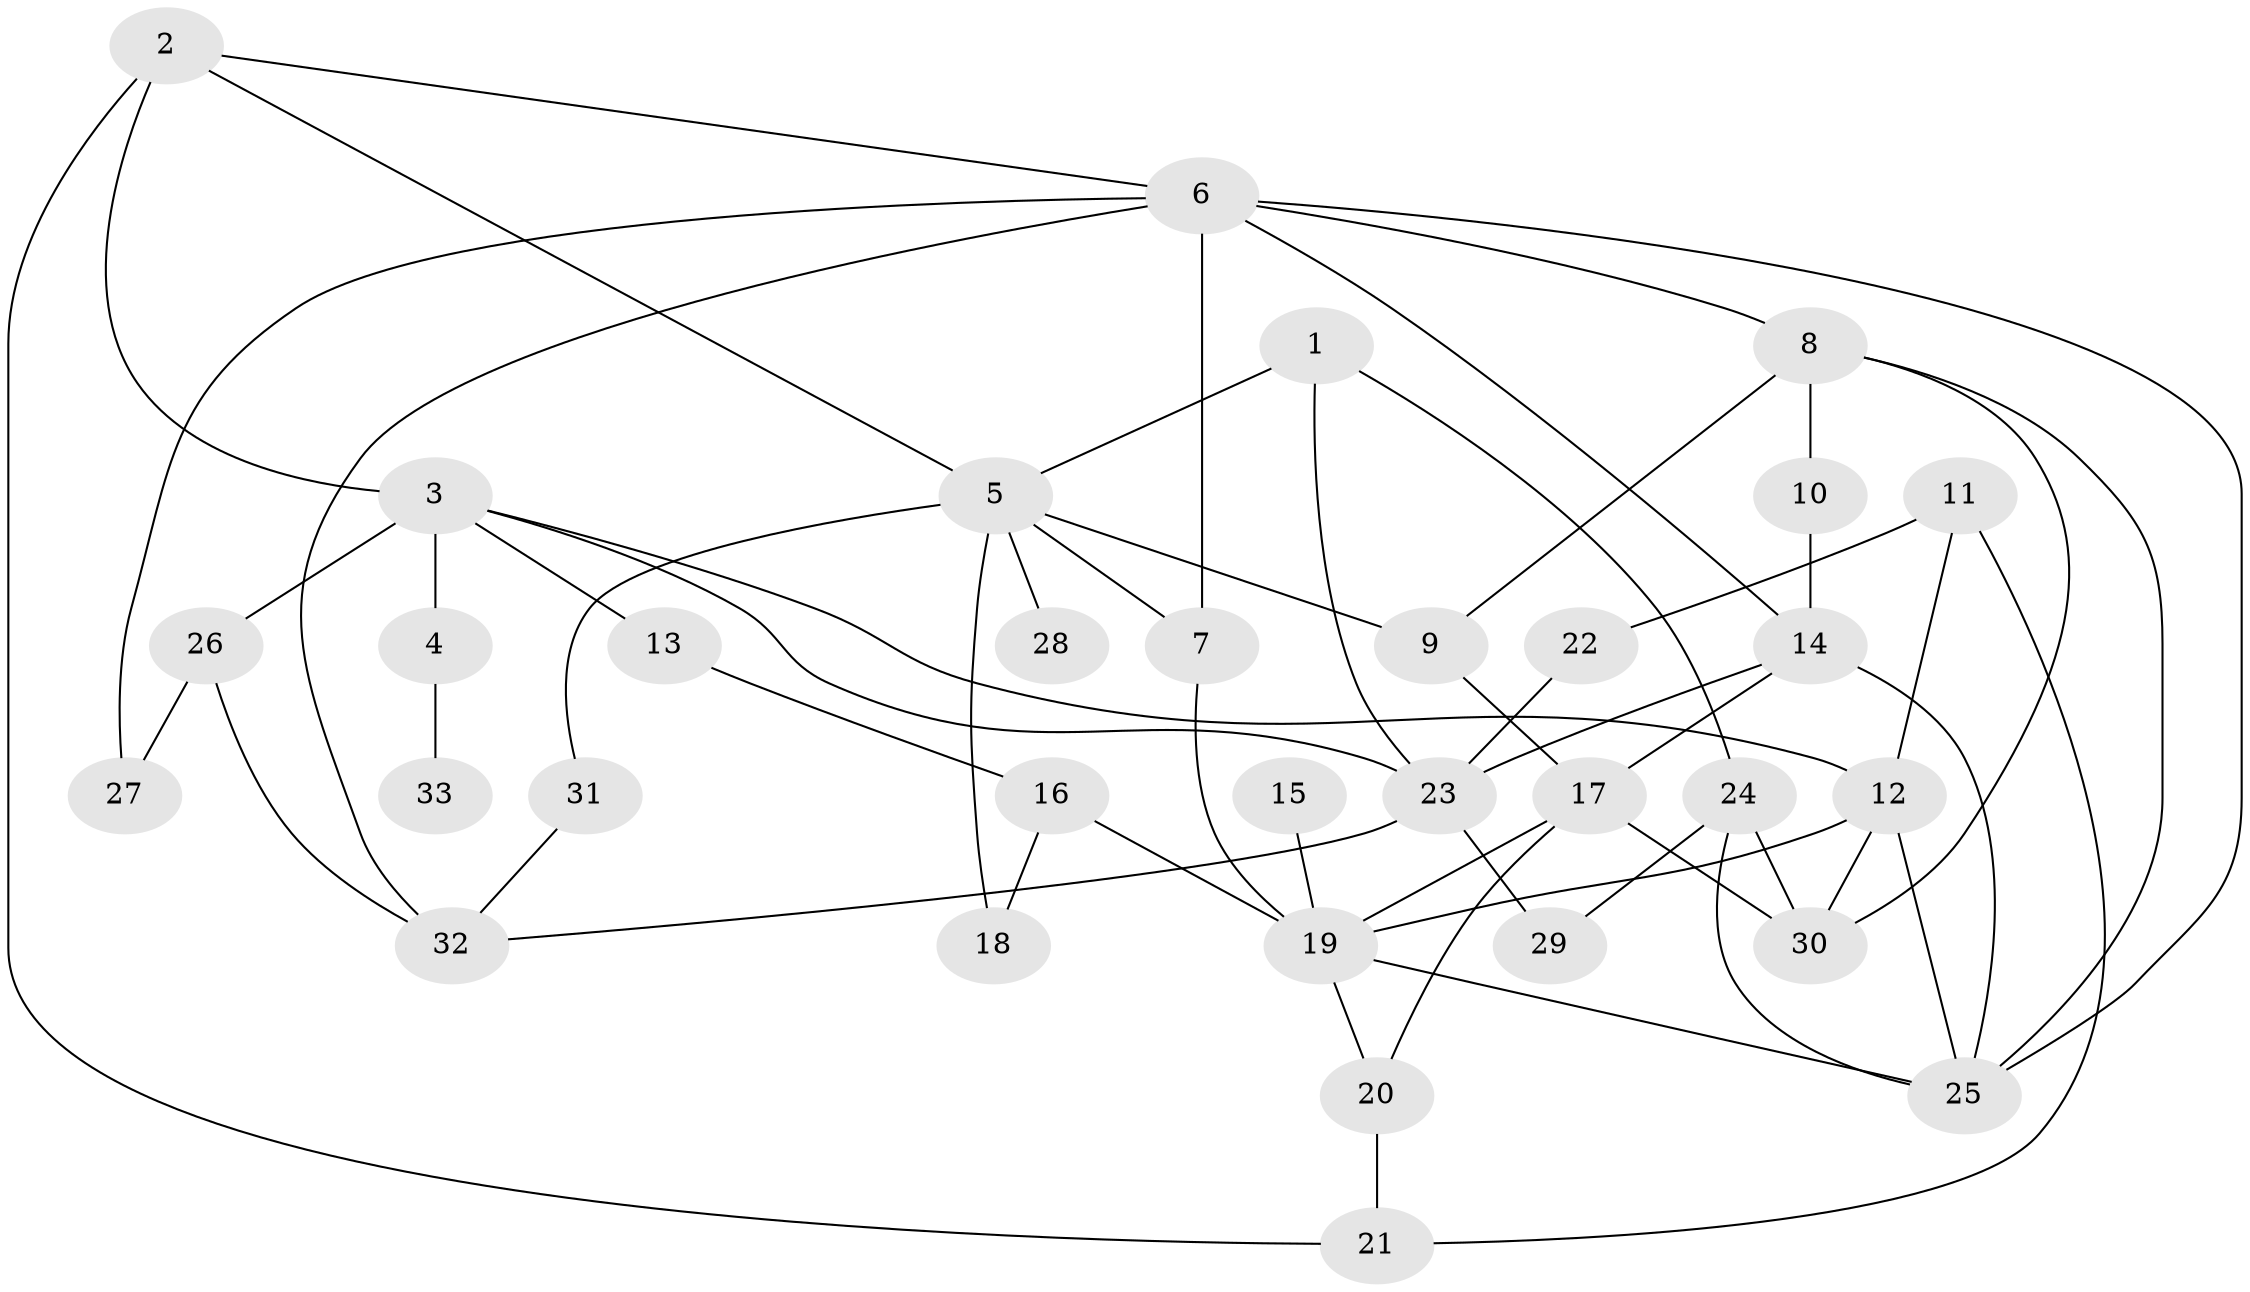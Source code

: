 // original degree distribution, {5: 0.06422018348623854, 3: 0.1834862385321101, 4: 0.13761467889908258, 9: 0.009174311926605505, 1: 0.21100917431192662, 2: 0.3577981651376147, 6: 0.027522935779816515, 7: 0.009174311926605505}
// Generated by graph-tools (version 1.1) at 2025/36/03/04/25 23:36:13]
// undirected, 33 vertices, 59 edges
graph export_dot {
  node [color=gray90,style=filled];
  1;
  2;
  3;
  4;
  5;
  6;
  7;
  8;
  9;
  10;
  11;
  12;
  13;
  14;
  15;
  16;
  17;
  18;
  19;
  20;
  21;
  22;
  23;
  24;
  25;
  26;
  27;
  28;
  29;
  30;
  31;
  32;
  33;
  1 -- 5 [weight=1.0];
  1 -- 23 [weight=1.0];
  1 -- 24 [weight=1.0];
  2 -- 3 [weight=1.0];
  2 -- 5 [weight=2.0];
  2 -- 6 [weight=2.0];
  2 -- 21 [weight=1.0];
  3 -- 4 [weight=2.0];
  3 -- 12 [weight=1.0];
  3 -- 13 [weight=1.0];
  3 -- 23 [weight=1.0];
  3 -- 26 [weight=1.0];
  4 -- 33 [weight=1.0];
  5 -- 7 [weight=1.0];
  5 -- 9 [weight=1.0];
  5 -- 18 [weight=1.0];
  5 -- 28 [weight=1.0];
  5 -- 31 [weight=1.0];
  6 -- 7 [weight=1.0];
  6 -- 8 [weight=2.0];
  6 -- 14 [weight=1.0];
  6 -- 25 [weight=1.0];
  6 -- 27 [weight=1.0];
  6 -- 32 [weight=1.0];
  7 -- 19 [weight=1.0];
  8 -- 9 [weight=1.0];
  8 -- 10 [weight=1.0];
  8 -- 25 [weight=1.0];
  8 -- 30 [weight=1.0];
  9 -- 17 [weight=1.0];
  10 -- 14 [weight=1.0];
  11 -- 12 [weight=2.0];
  11 -- 21 [weight=1.0];
  11 -- 22 [weight=1.0];
  12 -- 19 [weight=1.0];
  12 -- 25 [weight=1.0];
  12 -- 30 [weight=1.0];
  13 -- 16 [weight=1.0];
  14 -- 17 [weight=1.0];
  14 -- 23 [weight=1.0];
  14 -- 25 [weight=1.0];
  15 -- 19 [weight=1.0];
  16 -- 18 [weight=1.0];
  16 -- 19 [weight=1.0];
  17 -- 19 [weight=1.0];
  17 -- 20 [weight=1.0];
  17 -- 30 [weight=1.0];
  19 -- 20 [weight=1.0];
  19 -- 25 [weight=1.0];
  20 -- 21 [weight=1.0];
  22 -- 23 [weight=1.0];
  23 -- 29 [weight=2.0];
  23 -- 32 [weight=1.0];
  24 -- 25 [weight=1.0];
  24 -- 29 [weight=1.0];
  24 -- 30 [weight=1.0];
  26 -- 27 [weight=1.0];
  26 -- 32 [weight=1.0];
  31 -- 32 [weight=1.0];
}
